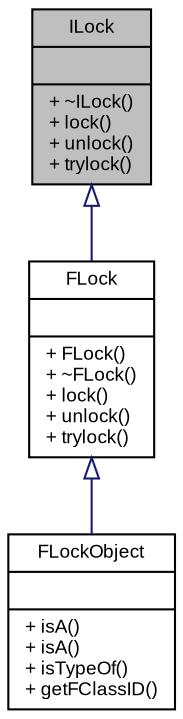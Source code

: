 digraph G
{
  bgcolor="transparent";
  edge [fontname="Arial",fontsize="9",labelfontname="Arial",labelfontsize="9"];
  node [fontname="Arial",fontsize="9",shape=record];
  Node1 [label="{ILock\n||+ ~ILock()\l+ lock()\l+ unlock()\l+ trylock()\l}",height=0.2,width=0.4,color="black", fillcolor="grey75", style="filled" fontcolor="black"];
  Node1 -> Node2 [dir=back,color="midnightblue",fontsize="9",style="solid",arrowtail="empty",fontname="Arial"];
  Node2 [label="{FLock\n||+ FLock()\l+ ~FLock()\l+ lock()\l+ unlock()\l+ trylock()\l}",height=0.2,width=0.4,color="black",URL="$classSteinberg_1_1FLock.html",tooltip="FLock declaration."];
  Node2 -> Node3 [dir=back,color="midnightblue",fontsize="9",style="solid",arrowtail="empty",fontname="Arial"];
  Node3 [label="{FLockObject\n||+ isA()\l+ isA()\l+ isTypeOf()\l+ getFClassID()\l}",height=0.2,width=0.4,color="black",URL="$classSteinberg_1_1FLockObject.html",tooltip="FLockObj declaration."];
}
